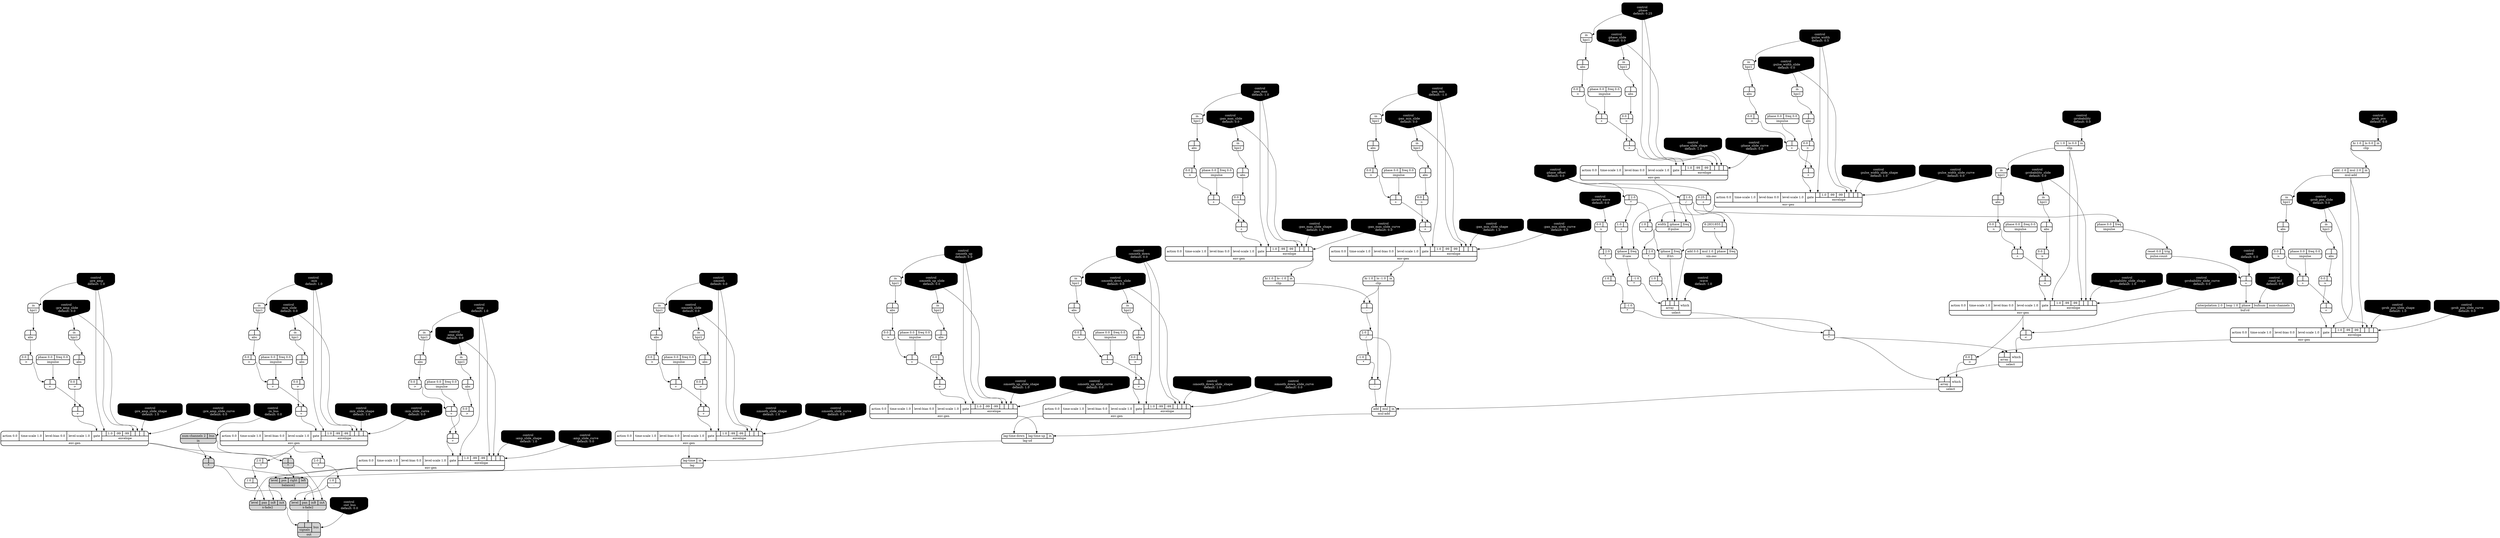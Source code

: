 digraph synthdef {
68 [label = "{{ <b> |<a> 2.0} |<__UG_NAME__>* }" style="bold, rounded" shape=record rankdir=LR];
70 [label = "{{ <b> |<a> -1.0} |<__UG_NAME__>* }" style="bold, rounded" shape=record rankdir=LR];
82 [label = "{{ <b> |<a> 2.0} |<__UG_NAME__>* }" style="bold, rounded" shape=record rankdir=LR];
85 [label = "{{ <b> |<a> -1.0} |<__UG_NAME__>* }" style="bold, rounded" shape=record rankdir=LR];
97 [label = "{{ <b> |<a> 2.0} |<__UG_NAME__>* }" style="bold, rounded" shape=record rankdir=LR];
102 [label = "{{ <b> 6.2831855|<a> } |<__UG_NAME__>* }" style="bold, rounded" shape=record rankdir=LR];
105 [label = "{{ <b> |<a> } |<__UG_NAME__>* }" style="bold, rounded" shape=record rankdir=LR];
149 [label = "{{ <b> -1.0|<a> } |<__UG_NAME__>* }" style="bold, rounded" shape=record rankdir=LR];
203 [label = "{{ <b> |<a> } |<__UG_NAME__>* }" style="filled, bold, rounded"  shape=record rankdir=LR];
204 [label = "{{ <b> |<a> } |<__UG_NAME__>* }" style="filled, bold, rounded"  shape=record rankdir=LR];
218 [label = "{{ <b> 2.0|<a> } |<__UG_NAME__>* }" style="bold, rounded" shape=record rankdir=LR];
221 [label = "{{ <b> 2.0|<a> } |<__UG_NAME__>* }" style="bold, rounded" shape=record rankdir=LR];
60 [label = "{{ <b> |<a> } |<__UG_NAME__>+ }" style="bold, rounded" shape=record rankdir=LR];
64 [label = "{{ <b> |<a> } |<__UG_NAME__>+ }" style="bold, rounded" shape=record rankdir=LR];
75 [label = "{{ <b> |<a> } |<__UG_NAME__>+ }" style="bold, rounded" shape=record rankdir=LR];
79 [label = "{{ <b> |<a> } |<__UG_NAME__>+ }" style="bold, rounded" shape=record rankdir=LR];
83 [label = "{{ <b> 1.0|<a> } |<__UG_NAME__>+ }" style="bold, rounded" shape=record rankdir=LR];
90 [label = "{{ <b> |<a> } |<__UG_NAME__>+ }" style="bold, rounded" shape=record rankdir=LR];
94 [label = "{{ <b> |<a> } |<__UG_NAME__>+ }" style="bold, rounded" shape=record rankdir=LR];
99 [label = "{{ <b> 1.0|<a> } |<__UG_NAME__>+ }" style="bold, rounded" shape=record rankdir=LR];
101 [label = "{{ <b> 0.25|<a> } |<__UG_NAME__>+ }" style="bold, rounded" shape=record rankdir=LR];
108 [label = "{{ <b> |<a> } |<__UG_NAME__>+ }" style="bold, rounded" shape=record rankdir=LR];
117 [label = "{{ <b> |<a> } |<__UG_NAME__>+ }" style="bold, rounded" shape=record rankdir=LR];
121 [label = "{{ <b> |<a> } |<__UG_NAME__>+ }" style="bold, rounded" shape=record rankdir=LR];
129 [label = "{{ <b> |<a> } |<__UG_NAME__>+ }" style="bold, rounded" shape=record rankdir=LR];
133 [label = "{{ <b> |<a> } |<__UG_NAME__>+ }" style="bold, rounded" shape=record rankdir=LR];
140 [label = "{{ <b> |<a> } |<__UG_NAME__>+ }" style="bold, rounded" shape=record rankdir=LR];
144 [label = "{{ <b> |<a> } |<__UG_NAME__>+ }" style="bold, rounded" shape=record rankdir=LR];
156 [label = "{{ <b> |<a> } |<__UG_NAME__>+ }" style="bold, rounded" shape=record rankdir=LR];
160 [label = "{{ <b> |<a> } |<__UG_NAME__>+ }" style="bold, rounded" shape=record rankdir=LR];
166 [label = "{{ <b> |<a> } |<__UG_NAME__>+ }" style="bold, rounded" shape=record rankdir=LR];
170 [label = "{{ <b> |<a> } |<__UG_NAME__>+ }" style="bold, rounded" shape=record rankdir=LR];
177 [label = "{{ <b> |<a> } |<__UG_NAME__>+ }" style="bold, rounded" shape=record rankdir=LR];
181 [label = "{{ <b> |<a> } |<__UG_NAME__>+ }" style="bold, rounded" shape=record rankdir=LR];
190 [label = "{{ <b> |<a> } |<__UG_NAME__>+ }" style="bold, rounded" shape=record rankdir=LR];
193 [label = "{{ <b> |<a> } |<__UG_NAME__>+ }" style="bold, rounded" shape=record rankdir=LR];
198 [label = "{{ <b> |<a> } |<__UG_NAME__>+ }" style="bold, rounded" shape=record rankdir=LR];
200 [label = "{{ <b> |<a> } |<__UG_NAME__>+ }" style="bold, rounded" shape=record rankdir=LR];
212 [label = "{{ <b> |<a> } |<__UG_NAME__>+ }" style="bold, rounded" shape=record rankdir=LR];
216 [label = "{{ <b> |<a> } |<__UG_NAME__>+ }" style="bold, rounded" shape=record rankdir=LR];
69 [label = "{{ <b> 1.0|<a> } |<__UG_NAME__>- }" style="bold, rounded" shape=record rankdir=LR];
98 [label = "{{ <b> 1.0|<a> } |<__UG_NAME__>- }" style="bold, rounded" shape=record rankdir=LR];
147 [label = "{{ <b> |<a> } |<__UG_NAME__>- }" style="bold, rounded" shape=record rankdir=LR];
150 [label = "{{ <b> |<a> } |<__UG_NAME__>- }" style="bold, rounded" shape=record rankdir=LR];
219 [label = "{{ <b> 1.0|<a> } |<__UG_NAME__>- }" style="bold, rounded" shape=record rankdir=LR];
222 [label = "{{ <b> 1.0|<a> } |<__UG_NAME__>- }" style="bold, rounded" shape=record rankdir=LR];
81 [label = "{{ <b> |<a> 1.0} |<__UG_NAME__>/ }" style="bold, rounded" shape=record rankdir=LR];
148 [label = "{{ <b> 2.0|<a> } |<__UG_NAME__>/ }" style="bold, rounded" shape=record rankdir=LR];
110 [label = "{{ <b> |<a> } |<__UG_NAME__>\< }" style="bold, rounded" shape=record rankdir=LR];
59 [label = "{{ <b> 0.0|<a> } |<__UG_NAME__>\> }" style="bold, rounded" shape=record rankdir=LR];
63 [label = "{{ <b> 0.0|<a> } |<__UG_NAME__>\> }" style="bold, rounded" shape=record rankdir=LR];
66 [label = "{{ <b> 0.0|<a> } |<__UG_NAME__>\> }" style="bold, rounded" shape=record rankdir=LR];
67 [label = "{{ <b> 0.0|<a> } |<__UG_NAME__>\> }" style="bold, rounded" shape=record rankdir=LR];
74 [label = "{{ <b> 0.0|<a> } |<__UG_NAME__>\> }" style="bold, rounded" shape=record rankdir=LR];
78 [label = "{{ <b> 0.0|<a> } |<__UG_NAME__>\> }" style="bold, rounded" shape=record rankdir=LR];
89 [label = "{{ <b> 0.0|<a> } |<__UG_NAME__>\> }" style="bold, rounded" shape=record rankdir=LR];
93 [label = "{{ <b> 0.0|<a> } |<__UG_NAME__>\> }" style="bold, rounded" shape=record rankdir=LR];
116 [label = "{{ <b> 0.0|<a> } |<__UG_NAME__>\> }" style="bold, rounded" shape=record rankdir=LR];
120 [label = "{{ <b> 0.0|<a> } |<__UG_NAME__>\> }" style="bold, rounded" shape=record rankdir=LR];
128 [label = "{{ <b> 0.0|<a> } |<__UG_NAME__>\> }" style="bold, rounded" shape=record rankdir=LR];
132 [label = "{{ <b> 0.0|<a> } |<__UG_NAME__>\> }" style="bold, rounded" shape=record rankdir=LR];
139 [label = "{{ <b> 0.0|<a> } |<__UG_NAME__>\> }" style="bold, rounded" shape=record rankdir=LR];
143 [label = "{{ <b> 0.0|<a> } |<__UG_NAME__>\> }" style="bold, rounded" shape=record rankdir=LR];
155 [label = "{{ <b> 0.0|<a> } |<__UG_NAME__>\> }" style="bold, rounded" shape=record rankdir=LR];
159 [label = "{{ <b> 0.0|<a> } |<__UG_NAME__>\> }" style="bold, rounded" shape=record rankdir=LR];
165 [label = "{{ <b> 0.0|<a> } |<__UG_NAME__>\> }" style="bold, rounded" shape=record rankdir=LR];
169 [label = "{{ <b> 0.0|<a> } |<__UG_NAME__>\> }" style="bold, rounded" shape=record rankdir=LR];
176 [label = "{{ <b> 0.0|<a> } |<__UG_NAME__>\> }" style="bold, rounded" shape=record rankdir=LR];
180 [label = "{{ <b> 0.0|<a> } |<__UG_NAME__>\> }" style="bold, rounded" shape=record rankdir=LR];
189 [label = "{{ <b> 0.0|<a> } |<__UG_NAME__>\> }" style="bold, rounded" shape=record rankdir=LR];
192 [label = "{{ <b> 0.0|<a> } |<__UG_NAME__>\> }" style="bold, rounded" shape=record rankdir=LR];
197 [label = "{{ <b> 0.0|<a> } |<__UG_NAME__>\> }" style="bold, rounded" shape=record rankdir=LR];
199 [label = "{{ <b> 0.0|<a> } |<__UG_NAME__>\> }" style="bold, rounded" shape=record rankdir=LR];
211 [label = "{{ <b> 0.0|<a> } |<__UG_NAME__>\> }" style="bold, rounded" shape=record rankdir=LR];
215 [label = "{{ <b> 0.0|<a> } |<__UG_NAME__>\> }" style="bold, rounded" shape=record rankdir=LR];
58 [label = "{{ <b> |<a> } |<__UG_NAME__>abs }" style="bold, rounded" shape=record rankdir=LR];
62 [label = "{{ <b> |<a> } |<__UG_NAME__>abs }" style="bold, rounded" shape=record rankdir=LR];
73 [label = "{{ <b> |<a> } |<__UG_NAME__>abs }" style="bold, rounded" shape=record rankdir=LR];
77 [label = "{{ <b> |<a> } |<__UG_NAME__>abs }" style="bold, rounded" shape=record rankdir=LR];
88 [label = "{{ <b> |<a> } |<__UG_NAME__>abs }" style="bold, rounded" shape=record rankdir=LR];
92 [label = "{{ <b> |<a> } |<__UG_NAME__>abs }" style="bold, rounded" shape=record rankdir=LR];
115 [label = "{{ <b> |<a> } |<__UG_NAME__>abs }" style="bold, rounded" shape=record rankdir=LR];
119 [label = "{{ <b> |<a> } |<__UG_NAME__>abs }" style="bold, rounded" shape=record rankdir=LR];
127 [label = "{{ <b> |<a> } |<__UG_NAME__>abs }" style="bold, rounded" shape=record rankdir=LR];
131 [label = "{{ <b> |<a> } |<__UG_NAME__>abs }" style="bold, rounded" shape=record rankdir=LR];
138 [label = "{{ <b> |<a> } |<__UG_NAME__>abs }" style="bold, rounded" shape=record rankdir=LR];
142 [label = "{{ <b> |<a> } |<__UG_NAME__>abs }" style="bold, rounded" shape=record rankdir=LR];
154 [label = "{{ <b> |<a> } |<__UG_NAME__>abs }" style="bold, rounded" shape=record rankdir=LR];
158 [label = "{{ <b> |<a> } |<__UG_NAME__>abs }" style="bold, rounded" shape=record rankdir=LR];
164 [label = "{{ <b> |<a> } |<__UG_NAME__>abs }" style="bold, rounded" shape=record rankdir=LR];
168 [label = "{{ <b> |<a> } |<__UG_NAME__>abs }" style="bold, rounded" shape=record rankdir=LR];
175 [label = "{{ <b> |<a> } |<__UG_NAME__>abs }" style="bold, rounded" shape=record rankdir=LR];
179 [label = "{{ <b> |<a> } |<__UG_NAME__>abs }" style="bold, rounded" shape=record rankdir=LR];
184 [label = "{{ <b> |<a> } |<__UG_NAME__>abs }" style="bold, rounded" shape=record rankdir=LR];
188 [label = "{{ <b> |<a> } |<__UG_NAME__>abs }" style="bold, rounded" shape=record rankdir=LR];
191 [label = "{{ <b> |<a> } |<__UG_NAME__>abs }" style="bold, rounded" shape=record rankdir=LR];
196 [label = "{{ <b> |<a> } |<__UG_NAME__>abs }" style="bold, rounded" shape=record rankdir=LR];
210 [label = "{{ <b> |<a> } |<__UG_NAME__>abs }" style="bold, rounded" shape=record rankdir=LR];
214 [label = "{{ <b> |<a> } |<__UG_NAME__>abs }" style="bold, rounded" shape=record rankdir=LR];
207 [label = "{{ <level> level|<pos> pos|<right> right|<left> left} |<__UG_NAME__>balance2 }" style="filled, bold, rounded"  shape=record rankdir=LR];
109 [label = "{{ <interpolation> interpolation 2.0|<loop> loop 1.0|<phase> phase|<bufnum> bufnum|<num____channels> num-channels 1} |<__UG_NAME__>buf-rd }" style="bold, rounded" shape=record rankdir=LR];
56 [label = "{{ <hi> hi 1.0|<lo> lo 0.0|<in> in} |<__UG_NAME__>clip }" style="bold, rounded" shape=record rankdir=LR];
112 [label = "{{ <hi> hi 1.0|<lo> lo 0.0|<in> in} |<__UG_NAME__>clip }" style="bold, rounded" shape=record rankdir=LR];
135 [label = "{{ <hi> hi 1.0|<lo> lo -1.0|<in> in} |<__UG_NAME__>clip }" style="bold, rounded" shape=record rankdir=LR];
146 [label = "{{ <hi> hi 1.0|<lo> lo -1.0|<in> in} |<__UG_NAME__>clip }" style="bold, rounded" shape=record rankdir=LR];
0 [label = "control
 :amp
 default: 1.0" shape=invhouse style="rounded, filled, bold" fillcolor=black fontcolor=white ]; 
1 [label = "control
 :amp_slide
 default: 0.0" shape=invhouse style="rounded, filled, bold" fillcolor=black fontcolor=white ]; 
2 [label = "control
 :amp_slide_shape
 default: 1.0" shape=invhouse style="rounded, filled, bold" fillcolor=black fontcolor=white ]; 
3 [label = "control
 :amp_slide_curve
 default: 0.0" shape=invhouse style="rounded, filled, bold" fillcolor=black fontcolor=white ]; 
4 [label = "control
 :mix
 default: 1.0" shape=invhouse style="rounded, filled, bold" fillcolor=black fontcolor=white ]; 
5 [label = "control
 :mix_slide
 default: 0.0" shape=invhouse style="rounded, filled, bold" fillcolor=black fontcolor=white ]; 
6 [label = "control
 :mix_slide_shape
 default: 1.0" shape=invhouse style="rounded, filled, bold" fillcolor=black fontcolor=white ]; 
7 [label = "control
 :mix_slide_curve
 default: 0.0" shape=invhouse style="rounded, filled, bold" fillcolor=black fontcolor=white ]; 
8 [label = "control
 :pre_amp
 default: 1.0" shape=invhouse style="rounded, filled, bold" fillcolor=black fontcolor=white ]; 
9 [label = "control
 :pre_amp_slide
 default: 0.0" shape=invhouse style="rounded, filled, bold" fillcolor=black fontcolor=white ]; 
10 [label = "control
 :pre_amp_slide_shape
 default: 1.0" shape=invhouse style="rounded, filled, bold" fillcolor=black fontcolor=white ]; 
11 [label = "control
 :pre_amp_slide_curve
 default: 0.0" shape=invhouse style="rounded, filled, bold" fillcolor=black fontcolor=white ]; 
12 [label = "control
 :phase
 default: 0.25" shape=invhouse style="rounded, filled, bold" fillcolor=black fontcolor=white ]; 
13 [label = "control
 :phase_slide
 default: 0.0" shape=invhouse style="rounded, filled, bold" fillcolor=black fontcolor=white ]; 
14 [label = "control
 :phase_slide_shape
 default: 1.0" shape=invhouse style="rounded, filled, bold" fillcolor=black fontcolor=white ]; 
15 [label = "control
 :phase_slide_curve
 default: 0.0" shape=invhouse style="rounded, filled, bold" fillcolor=black fontcolor=white ]; 
16 [label = "control
 :pan_min
 default: -1.0" shape=invhouse style="rounded, filled, bold" fillcolor=black fontcolor=white ]; 
17 [label = "control
 :pan_min_slide
 default: 0.0" shape=invhouse style="rounded, filled, bold" fillcolor=black fontcolor=white ]; 
18 [label = "control
 :pan_min_slide_shape
 default: 1.0" shape=invhouse style="rounded, filled, bold" fillcolor=black fontcolor=white ]; 
19 [label = "control
 :pan_min_slide_curve
 default: 0.0" shape=invhouse style="rounded, filled, bold" fillcolor=black fontcolor=white ]; 
20 [label = "control
 :pan_max
 default: 1.0" shape=invhouse style="rounded, filled, bold" fillcolor=black fontcolor=white ]; 
21 [label = "control
 :pan_max_slide
 default: 0.0" shape=invhouse style="rounded, filled, bold" fillcolor=black fontcolor=white ]; 
22 [label = "control
 :pan_max_slide_shape
 default: 1.0" shape=invhouse style="rounded, filled, bold" fillcolor=black fontcolor=white ]; 
23 [label = "control
 :pan_max_slide_curve
 default: 0.0" shape=invhouse style="rounded, filled, bold" fillcolor=black fontcolor=white ]; 
24 [label = "control
 :pulse_width
 default: 0.5" shape=invhouse style="rounded, filled, bold" fillcolor=black fontcolor=white ]; 
25 [label = "control
 :pulse_width_slide
 default: 0.0" shape=invhouse style="rounded, filled, bold" fillcolor=black fontcolor=white ]; 
26 [label = "control
 :pulse_width_slide_shape
 default: 1.0" shape=invhouse style="rounded, filled, bold" fillcolor=black fontcolor=white ]; 
27 [label = "control
 :pulse_width_slide_curve
 default: 0.0" shape=invhouse style="rounded, filled, bold" fillcolor=black fontcolor=white ]; 
28 [label = "control
 :smooth
 default: 0.0" shape=invhouse style="rounded, filled, bold" fillcolor=black fontcolor=white ]; 
29 [label = "control
 :smooth_slide
 default: 0.0" shape=invhouse style="rounded, filled, bold" fillcolor=black fontcolor=white ]; 
30 [label = "control
 :smooth_slide_shape
 default: 1.0" shape=invhouse style="rounded, filled, bold" fillcolor=black fontcolor=white ]; 
31 [label = "control
 :smooth_slide_curve
 default: 0.0" shape=invhouse style="rounded, filled, bold" fillcolor=black fontcolor=white ]; 
32 [label = "control
 :smooth_up
 default: 0.0" shape=invhouse style="rounded, filled, bold" fillcolor=black fontcolor=white ]; 
33 [label = "control
 :smooth_up_slide
 default: 0.0" shape=invhouse style="rounded, filled, bold" fillcolor=black fontcolor=white ]; 
34 [label = "control
 :smooth_up_slide_shape
 default: 1.0" shape=invhouse style="rounded, filled, bold" fillcolor=black fontcolor=white ]; 
35 [label = "control
 :smooth_up_slide_curve
 default: 0.0" shape=invhouse style="rounded, filled, bold" fillcolor=black fontcolor=white ]; 
36 [label = "control
 :smooth_down
 default: 0.0" shape=invhouse style="rounded, filled, bold" fillcolor=black fontcolor=white ]; 
37 [label = "control
 :smooth_down_slide
 default: 0.0" shape=invhouse style="rounded, filled, bold" fillcolor=black fontcolor=white ]; 
38 [label = "control
 :smooth_down_slide_shape
 default: 1.0" shape=invhouse style="rounded, filled, bold" fillcolor=black fontcolor=white ]; 
39 [label = "control
 :smooth_down_slide_curve
 default: 0.0" shape=invhouse style="rounded, filled, bold" fillcolor=black fontcolor=white ]; 
40 [label = "control
 :probability
 default: 0.0" shape=invhouse style="rounded, filled, bold" fillcolor=black fontcolor=white ]; 
41 [label = "control
 :probability_slide
 default: 0.0" shape=invhouse style="rounded, filled, bold" fillcolor=black fontcolor=white ]; 
42 [label = "control
 :probability_slide_shape
 default: 1.0" shape=invhouse style="rounded, filled, bold" fillcolor=black fontcolor=white ]; 
43 [label = "control
 :probability_slide_curve
 default: 0.0" shape=invhouse style="rounded, filled, bold" fillcolor=black fontcolor=white ]; 
44 [label = "control
 :prob_pos
 default: 0.0" shape=invhouse style="rounded, filled, bold" fillcolor=black fontcolor=white ]; 
45 [label = "control
 :prob_pos_slide
 default: 0.0" shape=invhouse style="rounded, filled, bold" fillcolor=black fontcolor=white ]; 
46 [label = "control
 :prob_pos_slide_shape
 default: 1.0" shape=invhouse style="rounded, filled, bold" fillcolor=black fontcolor=white ]; 
47 [label = "control
 :prob_pos_slide_curve
 default: 0.0" shape=invhouse style="rounded, filled, bold" fillcolor=black fontcolor=white ]; 
48 [label = "control
 :phase_offset
 default: 0.0" shape=invhouse style="rounded, filled, bold" fillcolor=black fontcolor=white ]; 
49 [label = "control
 :wave
 default: 1.0" shape=invhouse style="rounded, filled, bold" fillcolor=black fontcolor=white ]; 
50 [label = "control
 :invert_wave
 default: 0.0" shape=invhouse style="rounded, filled, bold" fillcolor=black fontcolor=white ]; 
51 [label = "control
 :seed
 default: 0.0" shape=invhouse style="rounded, filled, bold" fillcolor=black fontcolor=white ]; 
52 [label = "control
 :rand_buf
 default: 0.0" shape=invhouse style="rounded, filled, bold" fillcolor=black fontcolor=white ]; 
53 [label = "control
 :in_bus
 default: 0.0" shape=invhouse style="rounded, filled, bold" fillcolor=black fontcolor=white ]; 
54 [label = "control
 :out_bus
 default: 0.0" shape=invhouse style="rounded, filled, bold" fillcolor=black fontcolor=white ]; 
65 [label = "{{ <action> action 0.0|<time____scale> time-scale 1.0|<level____bias> level-bias 0.0|<level____scale> level-scale 1.0|<gate> gate|{{<envelope___clip___0>|1.0|-99|-99|<envelope___clip___4>|<envelope___control___5>|<envelope___control___6>|<envelope___control___7>}|envelope}} |<__UG_NAME__>env-gen }" style="bold, rounded" shape=record rankdir=LR];
80 [label = "{{ <action> action 0.0|<time____scale> time-scale 1.0|<level____bias> level-bias 0.0|<level____scale> level-scale 1.0|<gate> gate|{{<envelope___control___0>|1.0|-99|-99|<envelope___control___4>|<envelope___control___5>|<envelope___control___6>|<envelope___control___7>}|envelope}} |<__UG_NAME__>env-gen }" style="bold, rounded" shape=record rankdir=LR];
95 [label = "{{ <action> action 0.0|<time____scale> time-scale 1.0|<level____bias> level-bias 0.0|<level____scale> level-scale 1.0|<gate> gate|{{<envelope___control___0>|1.0|-99|-99|<envelope___control___4>|<envelope___control___5>|<envelope___control___6>|<envelope___control___7>}|envelope}} |<__UG_NAME__>env-gen }" style="bold, rounded" shape=record rankdir=LR];
122 [label = "{{ <action> action 0.0|<time____scale> time-scale 1.0|<level____bias> level-bias 0.0|<level____scale> level-scale 1.0|<gate> gate|{{<envelope___mul____add___0>|1.0|-99|-99|<envelope___mul____add___4>|<envelope___control___5>|<envelope___control___6>|<envelope___control___7>}|envelope}} |<__UG_NAME__>env-gen }" style="bold, rounded" shape=record rankdir=LR];
134 [label = "{{ <action> action 0.0|<time____scale> time-scale 1.0|<level____bias> level-bias 0.0|<level____scale> level-scale 1.0|<gate> gate|{{<envelope___control___0>|1.0|-99|-99|<envelope___control___4>|<envelope___control___5>|<envelope___control___6>|<envelope___control___7>}|envelope}} |<__UG_NAME__>env-gen }" style="bold, rounded" shape=record rankdir=LR];
145 [label = "{{ <action> action 0.0|<time____scale> time-scale 1.0|<level____bias> level-bias 0.0|<level____scale> level-scale 1.0|<gate> gate|{{<envelope___control___0>|1.0|-99|-99|<envelope___control___4>|<envelope___control___5>|<envelope___control___6>|<envelope___control___7>}|envelope}} |<__UG_NAME__>env-gen }" style="bold, rounded" shape=record rankdir=LR];
161 [label = "{{ <action> action 0.0|<time____scale> time-scale 1.0|<level____bias> level-bias 0.0|<level____scale> level-scale 1.0|<gate> gate|{{<envelope___control___0>|1.0|-99|-99|<envelope___control___4>|<envelope___control___5>|<envelope___control___6>|<envelope___control___7>}|envelope}} |<__UG_NAME__>env-gen }" style="bold, rounded" shape=record rankdir=LR];
171 [label = "{{ <action> action 0.0|<time____scale> time-scale 1.0|<level____bias> level-bias 0.0|<level____scale> level-scale 1.0|<gate> gate|{{<envelope___control___0>|1.0|-99|-99|<envelope___control___4>|<envelope___control___5>|<envelope___control___6>|<envelope___control___7>}|envelope}} |<__UG_NAME__>env-gen }" style="bold, rounded" shape=record rankdir=LR];
182 [label = "{{ <action> action 0.0|<time____scale> time-scale 1.0|<level____bias> level-bias 0.0|<level____scale> level-scale 1.0|<gate> gate|{{<envelope___control___0>|1.0|-99|-99|<envelope___control___4>|<envelope___control___5>|<envelope___control___6>|<envelope___control___7>}|envelope}} |<__UG_NAME__>env-gen }" style="bold, rounded" shape=record rankdir=LR];
201 [label = "{{ <action> action 0.0|<time____scale> time-scale 1.0|<level____bias> level-bias 0.0|<level____scale> level-scale 1.0|<gate> gate|{{<envelope___control___0>|1.0|-99|-99|<envelope___control___4>|<envelope___control___5>|<envelope___control___6>|<envelope___control___7>}|envelope}} |<__UG_NAME__>env-gen }" style="bold, rounded" shape=record rankdir=LR];
206 [label = "{{ <action> action 0.0|<time____scale> time-scale 1.0|<level____bias> level-bias 0.0|<level____scale> level-scale 1.0|<gate> gate|{{<envelope___control___0>|1.0|-99|-99|<envelope___control___4>|<envelope___control___5>|<envelope___control___6>|<envelope___control___7>}|envelope}} |<__UG_NAME__>env-gen }" style="bold, rounded" shape=record rankdir=LR];
217 [label = "{{ <action> action 0.0|<time____scale> time-scale 1.0|<level____bias> level-bias 0.0|<level____scale> level-scale 1.0|<gate> gate|{{<envelope___control___0>|1.0|-99|-99|<envelope___control___4>|<envelope___control___5>|<envelope___control___6>|<envelope___control___7>}|envelope}} |<__UG_NAME__>env-gen }" style="bold, rounded" shape=record rankdir=LR];
57 [label = "{{ <in> in} |<__UG_NAME__>hpz1 }" style="bold, rounded" shape=record rankdir=LR];
61 [label = "{{ <in> in} |<__UG_NAME__>hpz1 }" style="bold, rounded" shape=record rankdir=LR];
72 [label = "{{ <in> in} |<__UG_NAME__>hpz1 }" style="bold, rounded" shape=record rankdir=LR];
76 [label = "{{ <in> in} |<__UG_NAME__>hpz1 }" style="bold, rounded" shape=record rankdir=LR];
87 [label = "{{ <in> in} |<__UG_NAME__>hpz1 }" style="bold, rounded" shape=record rankdir=LR];
91 [label = "{{ <in> in} |<__UG_NAME__>hpz1 }" style="bold, rounded" shape=record rankdir=LR];
114 [label = "{{ <in> in} |<__UG_NAME__>hpz1 }" style="bold, rounded" shape=record rankdir=LR];
118 [label = "{{ <in> in} |<__UG_NAME__>hpz1 }" style="bold, rounded" shape=record rankdir=LR];
126 [label = "{{ <in> in} |<__UG_NAME__>hpz1 }" style="bold, rounded" shape=record rankdir=LR];
130 [label = "{{ <in> in} |<__UG_NAME__>hpz1 }" style="bold, rounded" shape=record rankdir=LR];
137 [label = "{{ <in> in} |<__UG_NAME__>hpz1 }" style="bold, rounded" shape=record rankdir=LR];
141 [label = "{{ <in> in} |<__UG_NAME__>hpz1 }" style="bold, rounded" shape=record rankdir=LR];
153 [label = "{{ <in> in} |<__UG_NAME__>hpz1 }" style="bold, rounded" shape=record rankdir=LR];
157 [label = "{{ <in> in} |<__UG_NAME__>hpz1 }" style="bold, rounded" shape=record rankdir=LR];
163 [label = "{{ <in> in} |<__UG_NAME__>hpz1 }" style="bold, rounded" shape=record rankdir=LR];
167 [label = "{{ <in> in} |<__UG_NAME__>hpz1 }" style="bold, rounded" shape=record rankdir=LR];
174 [label = "{{ <in> in} |<__UG_NAME__>hpz1 }" style="bold, rounded" shape=record rankdir=LR];
178 [label = "{{ <in> in} |<__UG_NAME__>hpz1 }" style="bold, rounded" shape=record rankdir=LR];
183 [label = "{{ <in> in} |<__UG_NAME__>hpz1 }" style="bold, rounded" shape=record rankdir=LR];
185 [label = "{{ <in> in} |<__UG_NAME__>hpz1 }" style="bold, rounded" shape=record rankdir=LR];
187 [label = "{{ <in> in} |<__UG_NAME__>hpz1 }" style="bold, rounded" shape=record rankdir=LR];
195 [label = "{{ <in> in} |<__UG_NAME__>hpz1 }" style="bold, rounded" shape=record rankdir=LR];
209 [label = "{{ <in> in} |<__UG_NAME__>hpz1 }" style="bold, rounded" shape=record rankdir=LR];
213 [label = "{{ <in> in} |<__UG_NAME__>hpz1 }" style="bold, rounded" shape=record rankdir=LR];
55 [label = "{{ <phase> phase 0.0|<freq> freq 0.0} |<__UG_NAME__>impulse }" style="bold, rounded" shape=record rankdir=LR];
71 [label = "{{ <phase> phase 0.0|<freq> freq 0.0} |<__UG_NAME__>impulse }" style="bold, rounded" shape=record rankdir=LR];
86 [label = "{{ <phase> phase 0.0|<freq> freq 0.0} |<__UG_NAME__>impulse }" style="bold, rounded" shape=record rankdir=LR];
106 [label = "{{ <phase> phase 0.0|<freq> freq} |<__UG_NAME__>impulse }" style="bold, rounded" shape=record rankdir=LR];
111 [label = "{{ <phase> phase 0.0|<freq> freq 0.0} |<__UG_NAME__>impulse }" style="bold, rounded" shape=record rankdir=LR];
125 [label = "{{ <phase> phase 0.0|<freq> freq 0.0} |<__UG_NAME__>impulse }" style="bold, rounded" shape=record rankdir=LR];
136 [label = "{{ <phase> phase 0.0|<freq> freq 0.0} |<__UG_NAME__>impulse }" style="bold, rounded" shape=record rankdir=LR];
152 [label = "{{ <phase> phase 0.0|<freq> freq 0.0} |<__UG_NAME__>impulse }" style="bold, rounded" shape=record rankdir=LR];
162 [label = "{{ <phase> phase 0.0|<freq> freq 0.0} |<__UG_NAME__>impulse }" style="bold, rounded" shape=record rankdir=LR];
173 [label = "{{ <phase> phase 0.0|<freq> freq 0.0} |<__UG_NAME__>impulse }" style="bold, rounded" shape=record rankdir=LR];
186 [label = "{{ <phase> phase 0.0|<freq> freq 0.0} |<__UG_NAME__>impulse }" style="bold, rounded" shape=record rankdir=LR];
194 [label = "{{ <phase> phase 0.0|<freq> freq 0.0} |<__UG_NAME__>impulse }" style="bold, rounded" shape=record rankdir=LR];
208 [label = "{{ <phase> phase 0.0|<freq> freq 0.0} |<__UG_NAME__>impulse }" style="bold, rounded" shape=record rankdir=LR];
202 [label = "{{ <num____channels> num-channels 2|<bus> bus} |<__UG_NAME__>in }" style="filled, bold, rounded"  shape=record rankdir=LR];
205 [label = "{{ <lag____time> lag-time|<in> in} |<__UG_NAME__>lag }" style="bold, rounded" shape=record rankdir=LR];
172 [label = "{{ <lag____time____down> lag-time-down|<lag____time____up> lag-time-up|<in> in} |<__UG_NAME__>lag-ud }" style="bold, rounded" shape=record rankdir=LR];
96 [label = "{{ <width> width|<iphase> iphase|<freq> freq} |<__UG_NAME__>lf-pulse }" style="bold, rounded" shape=record rankdir=LR];
84 [label = "{{ <iphase> iphase|<freq> freq} |<__UG_NAME__>lf-saw }" style="bold, rounded" shape=record rankdir=LR];
100 [label = "{{ <iphase> iphase|<freq> freq} |<__UG_NAME__>lf-tri }" style="bold, rounded" shape=record rankdir=LR];
113 [label = "{{ <add> add -1.0|<mul> mul 2.0|<in> in} |<__UG_NAME__>mul-add }" style="bold, rounded" shape=record rankdir=LR];
151 [label = "{{ <add> add|<mul> mul|<in> in} |<__UG_NAME__>mul-add }" style="bold, rounded" shape=record rankdir=LR];
224 [label = "{{ {{<signals___x____fade2___0>|<signals___x____fade2___1>}|signals}|<bus> bus} |<__UG_NAME__>out }" style="filled, bold, rounded"  shape=record rankdir=LR];
107 [label = "{{ <reset> reset 0.0|<trig> trig} |<__UG_NAME__>pulse-count }" style="bold, rounded" shape=record rankdir=LR];
104 [label = "{{ {{<array___binary____op____u____gen___0>|<array___binary____op____u____gen___1>|<array___lf____tri___2>|<array___sin____osc___3>}|array}|<which> which} |<__UG_NAME__>select }" style="bold, rounded" shape=record rankdir=LR];
123 [label = "{{ {{<array___env____gen___0>|<array___binary____op____u____gen___1>}|array}|<which> which} |<__UG_NAME__>select }" style="bold, rounded" shape=record rankdir=LR];
124 [label = "{{ {{<array___binary____op____u____gen___0>|<array___select___1>}|array}|<which> which} |<__UG_NAME__>select }" style="bold, rounded" shape=record rankdir=LR];
103 [label = "{{ <add> add 0.0|<mul> mul 1.0|<phase> phase|<freq> freq} |<__UG_NAME__>sin-osc }" style="bold, rounded" shape=record rankdir=LR];
220 [label = "{{ <level> level|<pan> pan|<inb> inB|<ina> inA} |<__UG_NAME__>x-fade2 }" style="filled, bold, rounded"  shape=record rankdir=LR];
223 [label = "{{ <level> level|<pan> pan|<inb> inB|<ina> inA} |<__UG_NAME__>x-fade2 }" style="filled, bold, rounded"  shape=record rankdir=LR];

67:__UG_NAME__ -> 68:b ;
69:__UG_NAME__ -> 70:b ;
48:__UG_NAME__ -> 82:b ;
84:__UG_NAME__ -> 85:b ;
96:__UG_NAME__ -> 97:b ;
101:__UG_NAME__ -> 102:a ;
70:__UG_NAME__ -> 105:a ;
104:__UG_NAME__ -> 105:b ;
148:__UG_NAME__ -> 149:a ;
201:__UG_NAME__ -> 203:a ;
202:__UG_NAME__ -> 203:b ;
201:__UG_NAME__ -> 204:a ;
202:__UG_NAME__ -> 204:b ;
217:__UG_NAME__ -> 218:a ;
217:__UG_NAME__ -> 221:a ;
55:__UG_NAME__ -> 60:a ;
59:__UG_NAME__ -> 60:b ;
60:__UG_NAME__ -> 64:a ;
63:__UG_NAME__ -> 64:b ;
71:__UG_NAME__ -> 75:a ;
74:__UG_NAME__ -> 75:b ;
75:__UG_NAME__ -> 79:a ;
78:__UG_NAME__ -> 79:b ;
82:__UG_NAME__ -> 83:a ;
86:__UG_NAME__ -> 90:a ;
89:__UG_NAME__ -> 90:b ;
90:__UG_NAME__ -> 94:a ;
93:__UG_NAME__ -> 94:b ;
82:__UG_NAME__ -> 99:a ;
48:__UG_NAME__ -> 101:a ;
51:__UG_NAME__ -> 108:a ;
107:__UG_NAME__ -> 108:b ;
111:__UG_NAME__ -> 117:a ;
116:__UG_NAME__ -> 117:b ;
117:__UG_NAME__ -> 121:a ;
120:__UG_NAME__ -> 121:b ;
125:__UG_NAME__ -> 129:a ;
128:__UG_NAME__ -> 129:b ;
129:__UG_NAME__ -> 133:a ;
132:__UG_NAME__ -> 133:b ;
136:__UG_NAME__ -> 140:a ;
139:__UG_NAME__ -> 140:b ;
140:__UG_NAME__ -> 144:a ;
143:__UG_NAME__ -> 144:b ;
152:__UG_NAME__ -> 156:a ;
155:__UG_NAME__ -> 156:b ;
156:__UG_NAME__ -> 160:a ;
159:__UG_NAME__ -> 160:b ;
162:__UG_NAME__ -> 166:a ;
165:__UG_NAME__ -> 166:b ;
166:__UG_NAME__ -> 170:a ;
169:__UG_NAME__ -> 170:b ;
173:__UG_NAME__ -> 177:a ;
176:__UG_NAME__ -> 177:b ;
177:__UG_NAME__ -> 181:a ;
180:__UG_NAME__ -> 181:b ;
186:__UG_NAME__ -> 190:a ;
189:__UG_NAME__ -> 190:b ;
190:__UG_NAME__ -> 193:a ;
192:__UG_NAME__ -> 193:b ;
194:__UG_NAME__ -> 198:a ;
197:__UG_NAME__ -> 198:b ;
198:__UG_NAME__ -> 200:a ;
199:__UG_NAME__ -> 200:b ;
208:__UG_NAME__ -> 212:a ;
211:__UG_NAME__ -> 212:b ;
212:__UG_NAME__ -> 216:a ;
215:__UG_NAME__ -> 216:b ;
68:__UG_NAME__ -> 69:a ;
97:__UG_NAME__ -> 98:a ;
135:__UG_NAME__ -> 147:a ;
146:__UG_NAME__ -> 147:b ;
146:__UG_NAME__ -> 150:a ;
149:__UG_NAME__ -> 150:b ;
218:__UG_NAME__ -> 219:a ;
221:__UG_NAME__ -> 222:a ;
80:__UG_NAME__ -> 81:b ;
147:__UG_NAME__ -> 148:a ;
109:__UG_NAME__ -> 110:a ;
65:__UG_NAME__ -> 110:b ;
58:__UG_NAME__ -> 59:a ;
62:__UG_NAME__ -> 63:a ;
65:__UG_NAME__ -> 66:a ;
50:__UG_NAME__ -> 67:a ;
73:__UG_NAME__ -> 74:a ;
77:__UG_NAME__ -> 78:a ;
88:__UG_NAME__ -> 89:a ;
92:__UG_NAME__ -> 93:a ;
115:__UG_NAME__ -> 116:a ;
119:__UG_NAME__ -> 120:a ;
127:__UG_NAME__ -> 128:a ;
131:__UG_NAME__ -> 132:a ;
138:__UG_NAME__ -> 139:a ;
142:__UG_NAME__ -> 143:a ;
154:__UG_NAME__ -> 155:a ;
158:__UG_NAME__ -> 159:a ;
164:__UG_NAME__ -> 165:a ;
168:__UG_NAME__ -> 169:a ;
175:__UG_NAME__ -> 176:a ;
179:__UG_NAME__ -> 180:a ;
188:__UG_NAME__ -> 189:a ;
191:__UG_NAME__ -> 192:a ;
196:__UG_NAME__ -> 197:a ;
184:__UG_NAME__ -> 199:a ;
210:__UG_NAME__ -> 211:a ;
214:__UG_NAME__ -> 215:a ;
57:__UG_NAME__ -> 58:a ;
61:__UG_NAME__ -> 62:a ;
72:__UG_NAME__ -> 73:a ;
76:__UG_NAME__ -> 77:a ;
87:__UG_NAME__ -> 88:a ;
91:__UG_NAME__ -> 92:a ;
114:__UG_NAME__ -> 115:a ;
118:__UG_NAME__ -> 119:a ;
126:__UG_NAME__ -> 127:a ;
130:__UG_NAME__ -> 131:a ;
137:__UG_NAME__ -> 138:a ;
141:__UG_NAME__ -> 142:a ;
153:__UG_NAME__ -> 154:a ;
157:__UG_NAME__ -> 158:a ;
163:__UG_NAME__ -> 164:a ;
167:__UG_NAME__ -> 168:a ;
174:__UG_NAME__ -> 175:a ;
178:__UG_NAME__ -> 179:a ;
183:__UG_NAME__ -> 184:a ;
187:__UG_NAME__ -> 188:a ;
185:__UG_NAME__ -> 191:a ;
195:__UG_NAME__ -> 196:a ;
209:__UG_NAME__ -> 210:a ;
213:__UG_NAME__ -> 214:a ;
203:__UG_NAME__ -> 207:left ;
204:__UG_NAME__ -> 207:right ;
205:__UG_NAME__ -> 207:pos ;
206:__UG_NAME__ -> 207:level ;
52:__UG_NAME__ -> 109:bufnum ;
108:__UG_NAME__ -> 109:phase ;
40:__UG_NAME__ -> 56:in ;
44:__UG_NAME__ -> 112:in ;
134:__UG_NAME__ -> 135:in ;
145:__UG_NAME__ -> 146:in ;
56:__UG_NAME__ -> 65:envelope___clip___0 ;
56:__UG_NAME__ -> 65:envelope___clip___4 ;
41:__UG_NAME__ -> 65:envelope___control___5 ;
42:__UG_NAME__ -> 65:envelope___control___6 ;
43:__UG_NAME__ -> 65:envelope___control___7 ;
64:__UG_NAME__ -> 65:gate ;
12:__UG_NAME__ -> 80:envelope___control___0 ;
12:__UG_NAME__ -> 80:envelope___control___4 ;
13:__UG_NAME__ -> 80:envelope___control___5 ;
14:__UG_NAME__ -> 80:envelope___control___6 ;
15:__UG_NAME__ -> 80:envelope___control___7 ;
79:__UG_NAME__ -> 80:gate ;
24:__UG_NAME__ -> 95:envelope___control___0 ;
24:__UG_NAME__ -> 95:envelope___control___4 ;
25:__UG_NAME__ -> 95:envelope___control___5 ;
26:__UG_NAME__ -> 95:envelope___control___6 ;
27:__UG_NAME__ -> 95:envelope___control___7 ;
94:__UG_NAME__ -> 95:gate ;
113:__UG_NAME__ -> 122:envelope___mul____add___0 ;
113:__UG_NAME__ -> 122:envelope___mul____add___4 ;
45:__UG_NAME__ -> 122:envelope___control___5 ;
46:__UG_NAME__ -> 122:envelope___control___6 ;
47:__UG_NAME__ -> 122:envelope___control___7 ;
121:__UG_NAME__ -> 122:gate ;
20:__UG_NAME__ -> 134:envelope___control___0 ;
20:__UG_NAME__ -> 134:envelope___control___4 ;
21:__UG_NAME__ -> 134:envelope___control___5 ;
22:__UG_NAME__ -> 134:envelope___control___6 ;
23:__UG_NAME__ -> 134:envelope___control___7 ;
133:__UG_NAME__ -> 134:gate ;
16:__UG_NAME__ -> 145:envelope___control___0 ;
16:__UG_NAME__ -> 145:envelope___control___4 ;
17:__UG_NAME__ -> 145:envelope___control___5 ;
18:__UG_NAME__ -> 145:envelope___control___6 ;
19:__UG_NAME__ -> 145:envelope___control___7 ;
144:__UG_NAME__ -> 145:gate ;
32:__UG_NAME__ -> 161:envelope___control___0 ;
32:__UG_NAME__ -> 161:envelope___control___4 ;
33:__UG_NAME__ -> 161:envelope___control___5 ;
34:__UG_NAME__ -> 161:envelope___control___6 ;
35:__UG_NAME__ -> 161:envelope___control___7 ;
160:__UG_NAME__ -> 161:gate ;
36:__UG_NAME__ -> 171:envelope___control___0 ;
36:__UG_NAME__ -> 171:envelope___control___4 ;
37:__UG_NAME__ -> 171:envelope___control___5 ;
38:__UG_NAME__ -> 171:envelope___control___6 ;
39:__UG_NAME__ -> 171:envelope___control___7 ;
170:__UG_NAME__ -> 171:gate ;
28:__UG_NAME__ -> 182:envelope___control___0 ;
28:__UG_NAME__ -> 182:envelope___control___4 ;
29:__UG_NAME__ -> 182:envelope___control___5 ;
30:__UG_NAME__ -> 182:envelope___control___6 ;
31:__UG_NAME__ -> 182:envelope___control___7 ;
181:__UG_NAME__ -> 182:gate ;
8:__UG_NAME__ -> 201:envelope___control___0 ;
8:__UG_NAME__ -> 201:envelope___control___4 ;
9:__UG_NAME__ -> 201:envelope___control___5 ;
10:__UG_NAME__ -> 201:envelope___control___6 ;
11:__UG_NAME__ -> 201:envelope___control___7 ;
200:__UG_NAME__ -> 201:gate ;
0:__UG_NAME__ -> 206:envelope___control___0 ;
0:__UG_NAME__ -> 206:envelope___control___4 ;
1:__UG_NAME__ -> 206:envelope___control___5 ;
2:__UG_NAME__ -> 206:envelope___control___6 ;
3:__UG_NAME__ -> 206:envelope___control___7 ;
193:__UG_NAME__ -> 206:gate ;
4:__UG_NAME__ -> 217:envelope___control___0 ;
4:__UG_NAME__ -> 217:envelope___control___4 ;
5:__UG_NAME__ -> 217:envelope___control___5 ;
6:__UG_NAME__ -> 217:envelope___control___6 ;
7:__UG_NAME__ -> 217:envelope___control___7 ;
216:__UG_NAME__ -> 217:gate ;
56:__UG_NAME__ -> 57:in ;
41:__UG_NAME__ -> 61:in ;
12:__UG_NAME__ -> 72:in ;
13:__UG_NAME__ -> 76:in ;
24:__UG_NAME__ -> 87:in ;
25:__UG_NAME__ -> 91:in ;
113:__UG_NAME__ -> 114:in ;
45:__UG_NAME__ -> 118:in ;
20:__UG_NAME__ -> 126:in ;
21:__UG_NAME__ -> 130:in ;
16:__UG_NAME__ -> 137:in ;
17:__UG_NAME__ -> 141:in ;
32:__UG_NAME__ -> 153:in ;
33:__UG_NAME__ -> 157:in ;
36:__UG_NAME__ -> 163:in ;
37:__UG_NAME__ -> 167:in ;
28:__UG_NAME__ -> 174:in ;
29:__UG_NAME__ -> 178:in ;
9:__UG_NAME__ -> 183:in ;
1:__UG_NAME__ -> 185:in ;
0:__UG_NAME__ -> 187:in ;
8:__UG_NAME__ -> 195:in ;
4:__UG_NAME__ -> 209:in ;
5:__UG_NAME__ -> 213:in ;
81:__UG_NAME__ -> 106:freq ;
53:__UG_NAME__ -> 202:bus ;
172:__UG_NAME__ -> 205:in ;
182:__UG_NAME__ -> 205:lag____time ;
151:__UG_NAME__ -> 172:in ;
161:__UG_NAME__ -> 172:lag____time____up ;
171:__UG_NAME__ -> 172:lag____time____down ;
81:__UG_NAME__ -> 96:freq ;
48:__UG_NAME__ -> 96:iphase ;
95:__UG_NAME__ -> 96:width ;
81:__UG_NAME__ -> 84:freq ;
83:__UG_NAME__ -> 84:iphase ;
81:__UG_NAME__ -> 100:freq ;
99:__UG_NAME__ -> 100:iphase ;
112:__UG_NAME__ -> 113:in ;
124:__UG_NAME__ -> 151:in ;
148:__UG_NAME__ -> 151:mul ;
150:__UG_NAME__ -> 151:add ;
54:__UG_NAME__ -> 224:bus ;
220:__UG_NAME__ -> 224:signals___x____fade2___0 ;
223:__UG_NAME__ -> 224:signals___x____fade2___1 ;
106:__UG_NAME__ -> 107:trig ;
49:__UG_NAME__ -> 104:which ;
85:__UG_NAME__ -> 104:array___binary____op____u____gen___0 ;
98:__UG_NAME__ -> 104:array___binary____op____u____gen___1 ;
100:__UG_NAME__ -> 104:array___lf____tri___2 ;
103:__UG_NAME__ -> 104:array___sin____osc___3 ;
110:__UG_NAME__ -> 123:which ;
122:__UG_NAME__ -> 123:array___env____gen___0 ;
105:__UG_NAME__ -> 123:array___binary____op____u____gen___1 ;
66:__UG_NAME__ -> 124:which ;
105:__UG_NAME__ -> 124:array___binary____op____u____gen___0 ;
123:__UG_NAME__ -> 124:array___select___1 ;
81:__UG_NAME__ -> 103:freq ;
102:__UG_NAME__ -> 103:phase ;
203:__UG_NAME__ -> 220:ina ;
207:__UG_NAME__ -> 220:inb ;
219:__UG_NAME__ -> 220:pan ;
206:__UG_NAME__ -> 220:level ;
204:__UG_NAME__ -> 223:ina ;
207:__UG_NAME__ -> 223:inb ;
222:__UG_NAME__ -> 223:pan ;
206:__UG_NAME__ -> 223:level ;

}